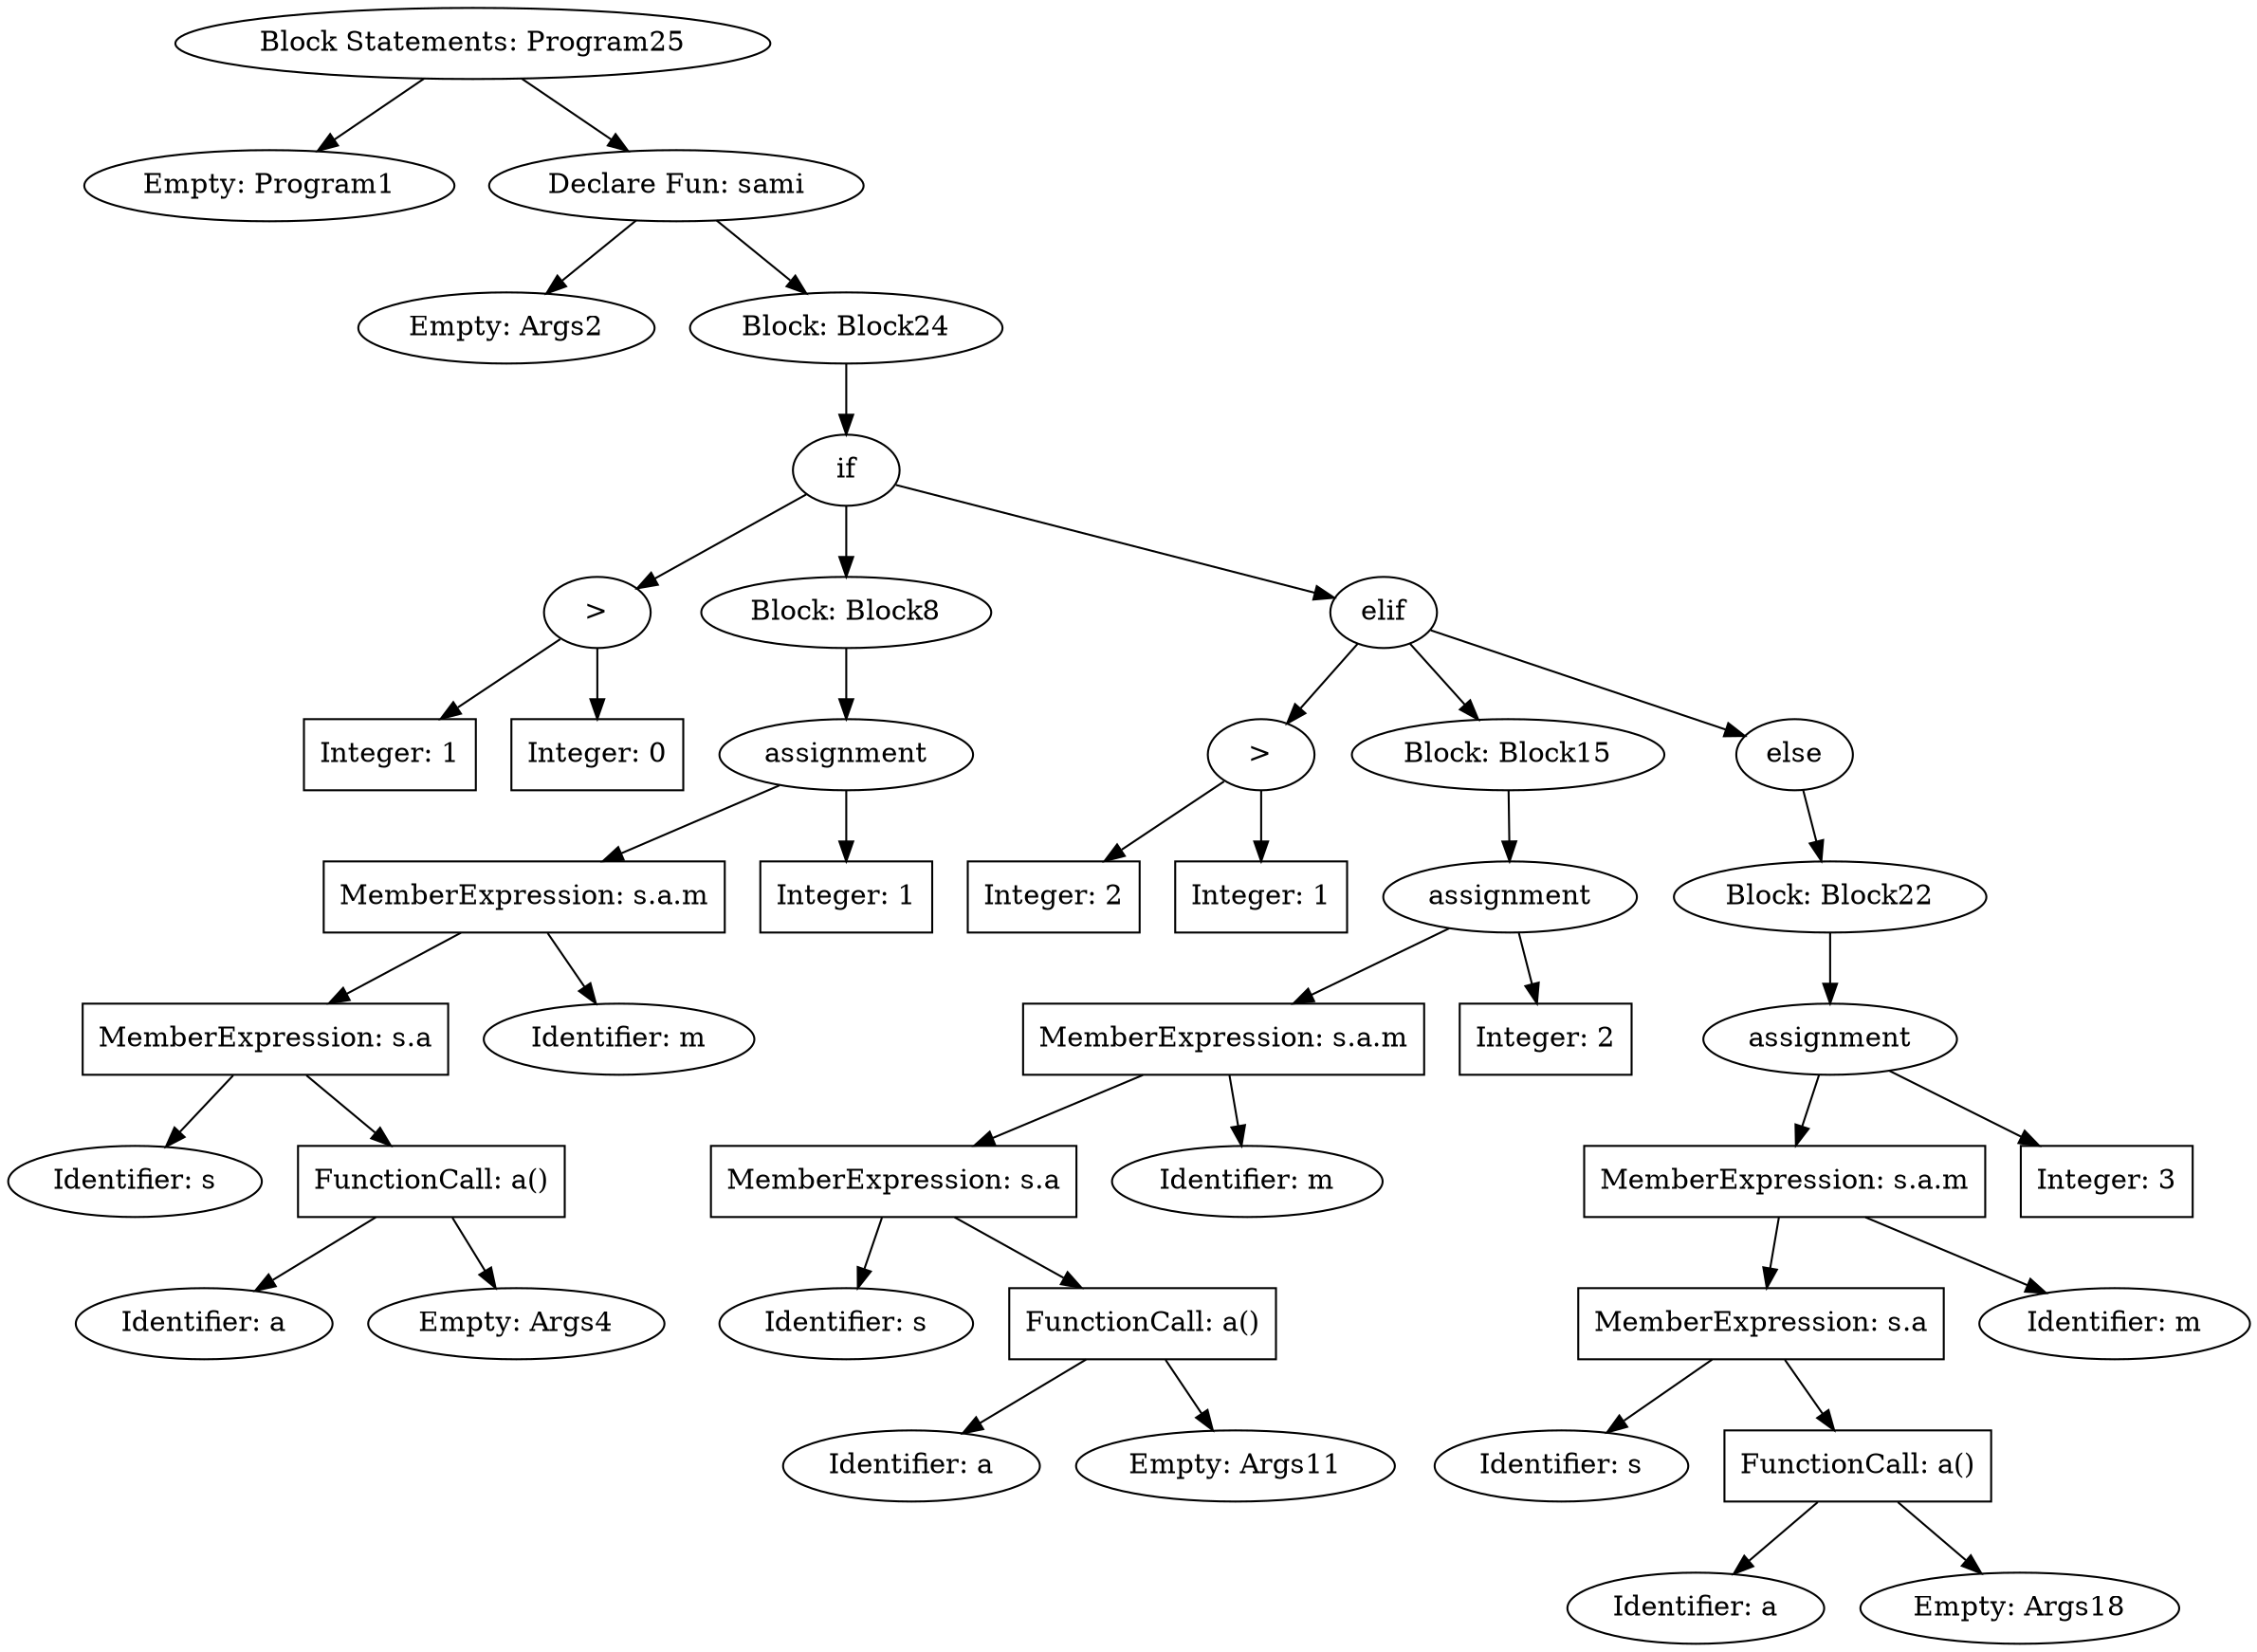digraph G {
	Program25 [label="Block Statements: Program25"]
	Program25 -> Program1;
	Program1 [label="Empty: Program1"]
	Program25 -> sami;
	sami [label="Declare Fun: sami"]
	sami -> Args2;
	Args2 [label="Empty: Args2"]
	sami -> Block24;
	Block24 [label="Block: Block24"]
	Block24 -> ConditionalStatement_if9;
	ConditionalStatement_if9 [label="if"]
	ConditionalStatement_if9 -> BinaryLogicalExpression_Integer2GREATERTHANInteger3;
	BinaryLogicalExpression_Integer2GREATERTHANInteger3 [label=">"]
	BinaryLogicalExpression_Integer2GREATERTHANInteger3 -> Integer2;
	Integer2 [shape=box,label="Integer: 1"]
	BinaryLogicalExpression_Integer2GREATERTHANInteger3 -> Integer3;
	Integer3 [shape=box,label="Integer: 0"]
	ConditionalStatement_if9 -> Block8;
	Block8 [label="Block: Block8"]
	Block8 -> assignment7;
	assignment7 [label="assignment"]
	assignment7 -> identifire3a5identifire6;
	identifire3a5identifire6 [shape=box,label="MemberExpression: s.a.m"]
	identifire3a5identifire6 -> identifire3a5;
	identifire3a5 [shape=box,label="MemberExpression: s.a"]
	identifire3a5 -> identifire3;
	identifire3 [label="Identifier: s"]
	identifire3a5 -> a5;
	a5 [shape=box,label="FunctionCall: a()"]
	a5 -> IDENTIFIER5;
	IDENTIFIER5 [label="Identifier: a"]
	a5 -> Args4;
	Args4 [label="Empty: Args4"]
	identifire3a5identifire6 -> identifire6;
	identifire6 [label="Identifier: m"]
	assignment7 -> Integer7;
	Integer7 [shape=box,label="Integer: 1"]
	ConditionalStatement_if9 -> ConditionalStatement_elif16;
	ConditionalStatement_elif16 [label="elif"]
	ConditionalStatement_elif16 -> BinaryLogicalExpression_Integer8GREATERTHANInteger9;
	BinaryLogicalExpression_Integer8GREATERTHANInteger9 [label=">"]
	BinaryLogicalExpression_Integer8GREATERTHANInteger9 -> Integer8;
	Integer8 [shape=box,label="Integer: 2"]
	BinaryLogicalExpression_Integer8GREATERTHANInteger9 -> Integer9;
	Integer9 [shape=box,label="Integer: 1"]
	ConditionalStatement_elif16 -> Block15;
	Block15 [label="Block: Block15"]
	Block15 -> assignment14;
	assignment14 [label="assignment"]
	assignment14 -> identifire10a12identifire13;
	identifire10a12identifire13 [shape=box,label="MemberExpression: s.a.m"]
	identifire10a12identifire13 -> identifire10a12;
	identifire10a12 [shape=box,label="MemberExpression: s.a"]
	identifire10a12 -> identifire10;
	identifire10 [label="Identifier: s"]
	identifire10a12 -> a12;
	a12 [shape=box,label="FunctionCall: a()"]
	a12 -> IDENTIFIER11;
	IDENTIFIER11 [label="Identifier: a"]
	a12 -> Args11;
	Args11 [label="Empty: Args11"]
	identifire10a12identifire13 -> identifire13;
	identifire13 [label="Identifier: m"]
	assignment14 -> Integer13;
	Integer13 [shape=box,label="Integer: 2"]
	ConditionalStatement_elif16 -> ConditionalStatement_else23;
	ConditionalStatement_else23 [label="else"]
	ConditionalStatement_else23 -> Block22;
	Block22 [label="Block: Block22"]
	Block22 -> assignment21;
	assignment21 [label="assignment"]
	assignment21 -> identifire17a19identifire20;
	identifire17a19identifire20 [shape=box,label="MemberExpression: s.a.m"]
	identifire17a19identifire20 -> identifire17a19;
	identifire17a19 [shape=box,label="MemberExpression: s.a"]
	identifire17a19 -> identifire17;
	identifire17 [label="Identifier: s"]
	identifire17a19 -> a19;
	a19 [shape=box,label="FunctionCall: a()"]
	a19 -> IDENTIFIER15;
	IDENTIFIER15 [label="Identifier: a"]
	a19 -> Args18;
	Args18 [label="Empty: Args18"]
	identifire17a19identifire20 -> identifire20;
	identifire20 [label="Identifier: m"]
	assignment21 -> Integer17;
	Integer17 [shape=box,label="Integer: 3"]
}
